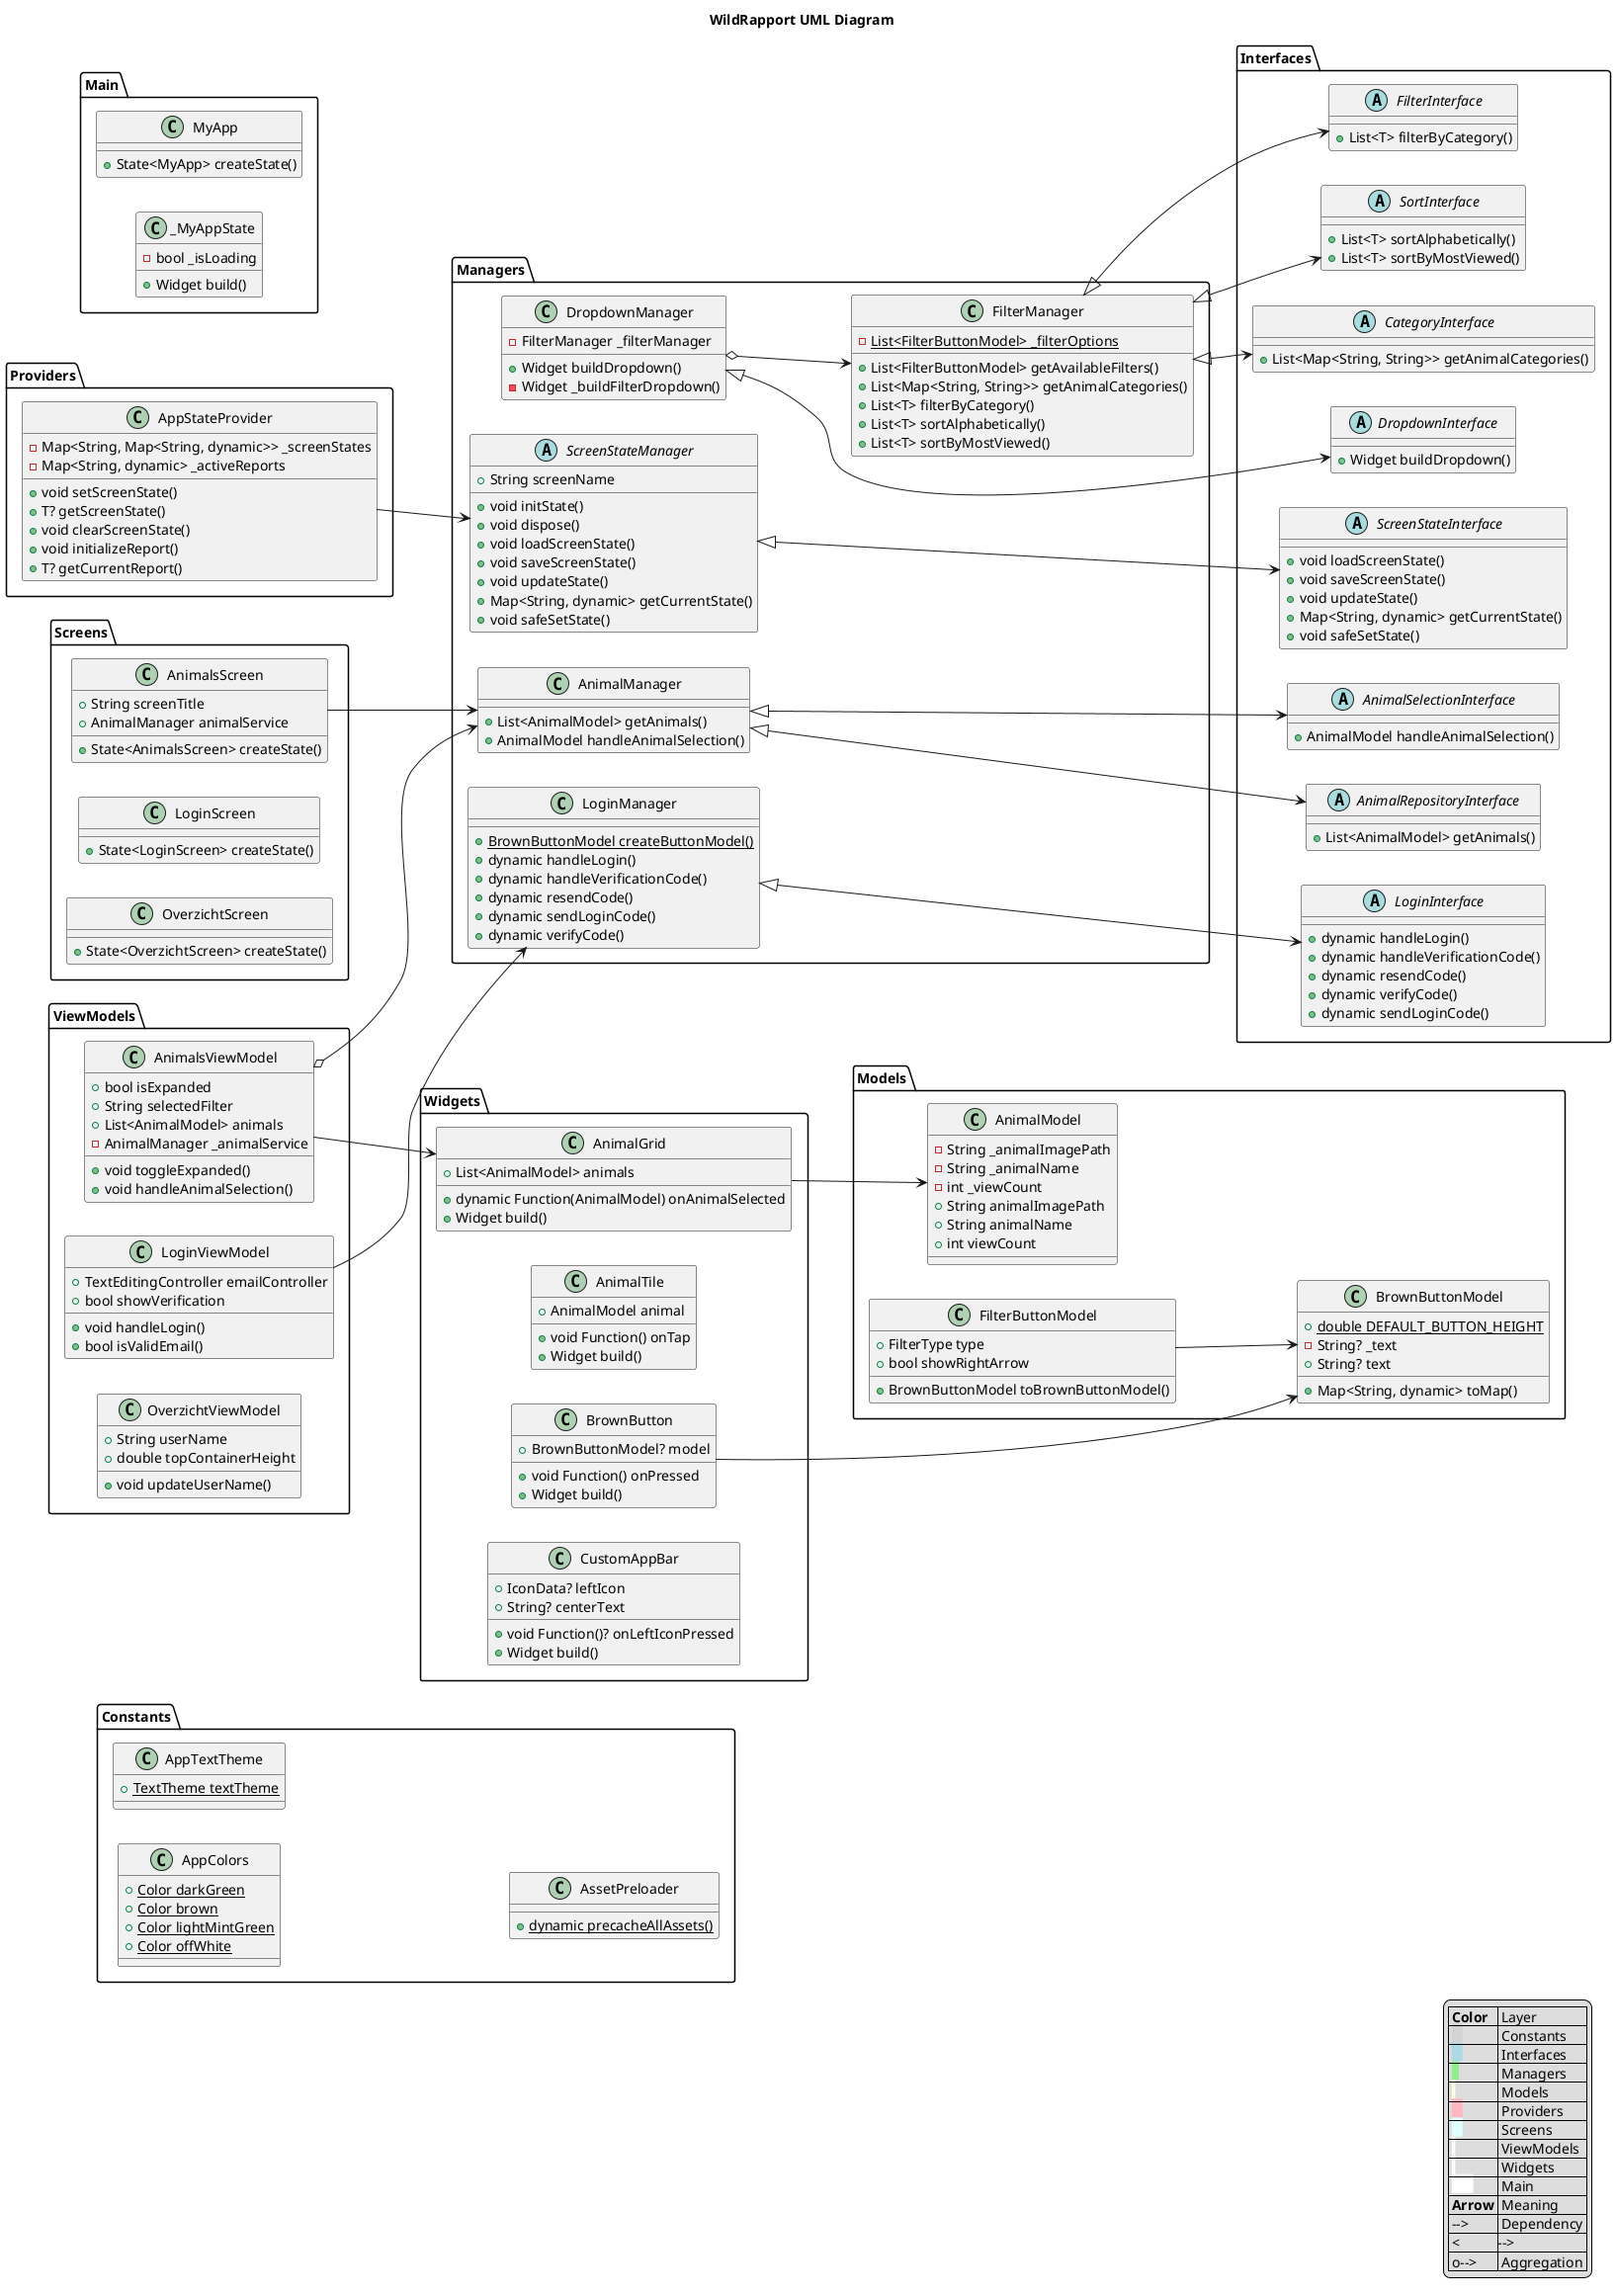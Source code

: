 @startuml
title WildRapport UML Diagram
skinparam monochrome false
left to right direction

package "Constants" {
  class "AppColors" {
    {static} +Color darkGreen
    {static} +Color brown
    {static} +Color lightMintGreen
    {static} +Color offWhite
  }
  class "AppTextTheme" {
    {static} +TextTheme textTheme
  }
  class "AssetPreloader" {
    {static} +dynamic precacheAllAssets()
  }
}

package "Interfaces" {
  abstract class "AnimalRepositoryInterface" {
    +List<AnimalModel> getAnimals()
  }
  abstract class "AnimalSelectionInterface" {
    +AnimalModel handleAnimalSelection()
  }
  abstract class "DropdownInterface" {
    +Widget buildDropdown()
  }
  abstract class "CategoryInterface" {
    +List<Map<String, String>> getAnimalCategories()
  }
  abstract class "FilterInterface" {
    +List<T> filterByCategory()
  }
  abstract class "SortInterface" {
    +List<T> sortAlphabetically()
    +List<T> sortByMostViewed()
  }
  abstract class "LoginInterface" {
    +dynamic handleLogin()
    +dynamic handleVerificationCode()
    +dynamic resendCode()
    +dynamic verifyCode()
    +dynamic sendLoginCode()
  }
  abstract class "ScreenStateInterface" {
    +void loadScreenState()
    +void saveScreenState()
    +void updateState()
    +Map<String, dynamic> getCurrentState()
    +void safeSetState()
  }
}

package "Managers"  {
  class "AnimalManager" {
    +List<AnimalModel> getAnimals()
    +AnimalModel handleAnimalSelection()
  }
  class "DropdownManager" {
    -FilterManager _filterManager
    +Widget buildDropdown()
    -Widget _buildFilterDropdown()
  }
  class "FilterManager" {
    {static} -List<FilterButtonModel> _filterOptions
    +List<FilterButtonModel> getAvailableFilters()
    +List<Map<String, String>> getAnimalCategories()
    +List<T> filterByCategory()
    +List<T> sortAlphabetically()
    +List<T> sortByMostViewed()
  }
  class "LoginManager" {
    {static} +BrownButtonModel createButtonModel()
    +dynamic handleLogin()
    +dynamic handleVerificationCode()
    +dynamic resendCode()
    +dynamic sendLoginCode()
    +dynamic verifyCode()
  }
  abstract class "ScreenStateManager" {
    +String screenName
    +void initState()
    +void dispose()
    +void loadScreenState()
    +void saveScreenState()
    +void updateState()
    +Map<String, dynamic> getCurrentState()
    +void safeSetState()
  }
}

package "Models"  {
  class "AnimalModel" {
    -String _animalImagePath
    -String _animalName
    -int _viewCount
    +String animalImagePath
    +String animalName
    +int viewCount
  }
  class "BrownButtonModel" {
    {static} +double DEFAULT_BUTTON_HEIGHT
    -String? _text
    +String? text
    +Map<String, dynamic> toMap()
  }
  class "FilterButtonModel" {
    +FilterType type
    +bool showRightArrow
    +BrownButtonModel toBrownButtonModel()
  }
}

package "Providers" {
  class "AppStateProvider" {
    -Map<String, Map<String, dynamic>> _screenStates
    -Map<String, dynamic> _activeReports
    +void setScreenState()
    +T? getScreenState()
    +void clearScreenState()
    +void initializeReport()
    +T? getCurrentReport()
  }
}

package "Screens"  {
  class "AnimalsScreen" {
    +String screenTitle
    +AnimalManager animalService
    +State<AnimalsScreen> createState()
  }
  class "LoginScreen" {
    +State<LoginScreen> createState()
  }
  class "OverzichtScreen" {
    +State<OverzichtScreen> createState()
  }
}

package "ViewModels"  {
  class "AnimalsViewModel" {
    +bool isExpanded
    +String selectedFilter
    +List<AnimalModel> animals
    -AnimalManager _animalService
    +void toggleExpanded()
    +void handleAnimalSelection()
  }
  class "LoginViewModel" {
    +TextEditingController emailController
    +bool showVerification
    +void handleLogin()
    +bool isValidEmail()
  }
  class "OverzichtViewModel" {
    +String userName
    +double topContainerHeight
    +void updateUserName()
  }
}

package "Widgets" {
  class "AnimalGrid" {
    +List<AnimalModel> animals
    +dynamic Function(AnimalModel) onAnimalSelected
    +Widget build()
  }
  class "AnimalTile" {
    +AnimalModel animal
    +void Function() onTap
    +Widget build()
  }
  class "BrownButton" {
    +BrownButtonModel? model
    +void Function() onPressed
    +Widget build()
  }
  class "CustomAppBar" {
    +IconData? leftIcon
    +String? centerText
    +void Function()? onLeftIconPressed
    +Widget build()
  }
}

package "Main"  {
  class "MyApp" {
    +State<MyApp> createState()
  }
  class "_MyAppState" {
    -bool _isLoading
    +Widget build()
  }
}

' Relationships'
AnimalManager <|--> AnimalRepositoryInterface
AnimalManager <|--> AnimalSelectionInterface
DropdownManager <|--> DropdownInterface
DropdownManager o--> FilterManager
FilterManager <|--> CategoryInterface
FilterManager <|--> FilterInterface
FilterManager <|--> SortInterface
LoginManager <|--> LoginInterface
ScreenStateManager <|--> ScreenStateInterface
AnimalsScreen --> AnimalManager
AnimalsViewModel o--> AnimalManager
AnimalGrid --> AnimalModel
BrownButton --> BrownButtonModel
FilterButtonModel --> BrownButtonModel
AppStateProvider --> ScreenStateManager
AnimalsViewModel --> AnimalGrid
LoginViewModel --> LoginManager

legend right
  |= Color | Layer |
  | <back:LightGray>   </back> | Constants |
  | <back:LightBlue>   </back> | Interfaces |
  | <back:LightGreen>  </back> | Managers |
  | <back:LightYellow> </back> | Models |
  | <back:LightPink>   </back> | Providers |
  | <back:LightCyan>   </back> | Screens |
  | <back:LightOrange> </back> | ViewModels |
  | <back:LightPurple> </back> | Widgets |
  | <back:White>      </back> | Main |
  |= Arrow | Meaning |
  | --> | Dependency |
  | <|--> | Implements/Inherits |
  | o--> | Aggregation |
endlegend

@enduml